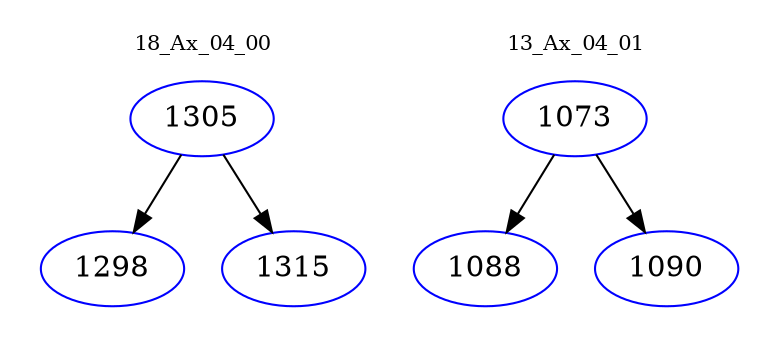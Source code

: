 digraph{
subgraph cluster_0 {
color = white
label = "18_Ax_04_00";
fontsize=10;
T0_1305 [label="1305", color="blue"]
T0_1305 -> T0_1298 [color="black"]
T0_1298 [label="1298", color="blue"]
T0_1305 -> T0_1315 [color="black"]
T0_1315 [label="1315", color="blue"]
}
subgraph cluster_1 {
color = white
label = "13_Ax_04_01";
fontsize=10;
T1_1073 [label="1073", color="blue"]
T1_1073 -> T1_1088 [color="black"]
T1_1088 [label="1088", color="blue"]
T1_1073 -> T1_1090 [color="black"]
T1_1090 [label="1090", color="blue"]
}
}
